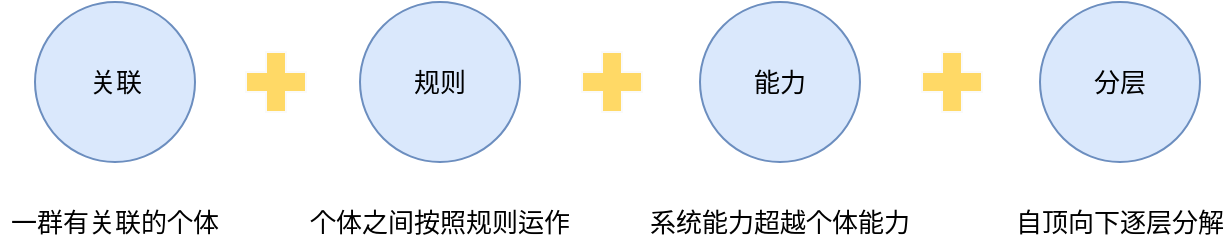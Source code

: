 <mxfile version="15.4.0" type="device" pages="5"><diagram id="l79EBCnRquOqUYOzMgao" name="Page-1"><mxGraphModel dx="1074" dy="954" grid="1" gridSize="10" guides="1" tooltips="1" connect="1" arrows="1" fold="1" page="1" pageScale="1" pageWidth="827" pageHeight="1169" math="0" shadow="0"><root><mxCell id="__NQ3CvlZ_4KNjWgx5ZP-0"/><mxCell id="__NQ3CvlZ_4KNjWgx5ZP-1" parent="__NQ3CvlZ_4KNjWgx5ZP-0"/><mxCell id="DGIhV122VWcw0DwpBVao-0" value="关联" style="ellipse;whiteSpace=wrap;html=1;aspect=fixed;strokeColor=#6c8ebf;fillColor=#dae8fc;fontFamily=微软雅黑;fontSize=13;flipH=1;" parent="__NQ3CvlZ_4KNjWgx5ZP-1" vertex="1"><mxGeometry x="117.5" y="370" width="80" height="80" as="geometry"/></mxCell><mxCell id="DGIhV122VWcw0DwpBVao-1" value="规则" style="ellipse;whiteSpace=wrap;html=1;aspect=fixed;strokeColor=#6c8ebf;fillColor=#dae8fc;fontFamily=微软雅黑;fontSize=13;flipH=1;" parent="__NQ3CvlZ_4KNjWgx5ZP-1" vertex="1"><mxGeometry x="280" y="370" width="80" height="80" as="geometry"/></mxCell><mxCell id="DGIhV122VWcw0DwpBVao-2" value="能力" style="ellipse;whiteSpace=wrap;html=1;aspect=fixed;strokeColor=#6c8ebf;fillColor=#dae8fc;fontFamily=微软雅黑;fontSize=13;flipH=1;" parent="__NQ3CvlZ_4KNjWgx5ZP-1" vertex="1"><mxGeometry x="450" y="370" width="80" height="80" as="geometry"/></mxCell><mxCell id="DGIhV122VWcw0DwpBVao-3" value="分层" style="ellipse;whiteSpace=wrap;html=1;aspect=fixed;strokeColor=#6c8ebf;fillColor=#dae8fc;fontFamily=微软雅黑;fontSize=13;flipH=1;" parent="__NQ3CvlZ_4KNjWgx5ZP-1" vertex="1"><mxGeometry x="620" y="370" width="80" height="80" as="geometry"/></mxCell><mxCell id="DGIhV122VWcw0DwpBVao-5" value="" style="shape=cross;whiteSpace=wrap;html=1;strokeColor=#FAFAFA;fontFamily=微软雅黑;fontSize=13;fillColor=#FFD966;size=0.333;" parent="__NQ3CvlZ_4KNjWgx5ZP-1" vertex="1"><mxGeometry x="223" y="395" width="30" height="30" as="geometry"/></mxCell><mxCell id="DGIhV122VWcw0DwpBVao-9" value="" style="shape=cross;whiteSpace=wrap;html=1;strokeColor=#FAFAFA;fontFamily=微软雅黑;fontSize=13;fillColor=#FFD966;size=0.333;" parent="__NQ3CvlZ_4KNjWgx5ZP-1" vertex="1"><mxGeometry x="391" y="395" width="30" height="30" as="geometry"/></mxCell><mxCell id="DGIhV122VWcw0DwpBVao-10" value="" style="shape=cross;whiteSpace=wrap;html=1;strokeColor=#FAFAFA;fontFamily=微软雅黑;fontSize=13;fillColor=#FFD966;size=0.333;" parent="__NQ3CvlZ_4KNjWgx5ZP-1" vertex="1"><mxGeometry x="561" y="395" width="30" height="30" as="geometry"/></mxCell><mxCell id="DGIhV122VWcw0DwpBVao-12" value="一群有关联的个体" style="text;html=1;strokeColor=none;fillColor=none;align=center;verticalAlign=middle;whiteSpace=wrap;rounded=0;fontFamily=微软雅黑;fontSize=13;" parent="__NQ3CvlZ_4KNjWgx5ZP-1" vertex="1"><mxGeometry x="100" y="470" width="115" height="20" as="geometry"/></mxCell><mxCell id="DGIhV122VWcw0DwpBVao-13" value="个体之间按照规则运作" style="text;html=1;strokeColor=none;fillColor=none;align=center;verticalAlign=middle;whiteSpace=wrap;rounded=0;fontFamily=微软雅黑;fontSize=13;" parent="__NQ3CvlZ_4KNjWgx5ZP-1" vertex="1"><mxGeometry x="250" y="470" width="140" height="20" as="geometry"/></mxCell><mxCell id="DGIhV122VWcw0DwpBVao-14" value="系统能力超越个体能力" style="text;html=1;strokeColor=none;fillColor=none;align=center;verticalAlign=middle;whiteSpace=wrap;rounded=0;fontFamily=微软雅黑;fontSize=13;" parent="__NQ3CvlZ_4KNjWgx5ZP-1" vertex="1"><mxGeometry x="420" y="470" width="140" height="20" as="geometry"/></mxCell><mxCell id="DGIhV122VWcw0DwpBVao-15" value="自顶向下逐层分解" style="text;html=1;strokeColor=none;fillColor=none;align=center;verticalAlign=middle;whiteSpace=wrap;rounded=0;fontFamily=微软雅黑;fontSize=13;" parent="__NQ3CvlZ_4KNjWgx5ZP-1" vertex="1"><mxGeometry x="605" y="470" width="110" height="20" as="geometry"/></mxCell></root></mxGraphModel></diagram><diagram id="OeYlO3w8YqdLQIUNh917" name="Page-2"><mxGraphModel dx="1074" dy="954" grid="1" gridSize="10" guides="1" tooltips="1" connect="1" arrows="1" fold="1" page="1" pageScale="1" pageWidth="827" pageHeight="1169" math="0" shadow="0"><root><mxCell id="0"/><mxCell id="1" parent="0"/><mxCell id="nJFTgEYY-PKeg7_LDqFs-1" value="系统" style="ellipse;whiteSpace=wrap;html=1;aspect=fixed;fillColor=#dae8fc;strokeColor=#6c8ebf;fontStyle=0;fontSize=13;fontFamily=微软雅黑;" parent="1" vertex="1"><mxGeometry x="70" y="380" width="80" height="80" as="geometry"/></mxCell><mxCell id="nJFTgEYY-PKeg7_LDqFs-2" value="模块" style="rounded=0;whiteSpace=wrap;html=1;fillColor=#dae8fc;strokeColor=#6c8ebf;fontStyle=0;fontSize=13;fontFamily=微软雅黑;" parent="1" vertex="1"><mxGeometry x="310" y="347.5" width="120" height="35" as="geometry"/></mxCell><mxCell id="nJFTgEYY-PKeg7_LDqFs-3" value="组件" style="rounded=0;whiteSpace=wrap;html=1;fillColor=#dae8fc;strokeColor=#6c8ebf;fontStyle=0;fontSize=13;fontFamily=微软雅黑;" parent="1" vertex="1"><mxGeometry x="310" y="457.5" width="120" height="35" as="geometry"/></mxCell><mxCell id="nJFTgEYY-PKeg7_LDqFs-4" value="职责分离" style="rounded=0;whiteSpace=wrap;html=1;fillColor=#dae8fc;strokeColor=#6c8ebf;fontStyle=0;fontSize=13;fontFamily=微软雅黑;" parent="1" vertex="1"><mxGeometry x="550" y="347.5" width="120" height="35" as="geometry"/></mxCell><mxCell id="nJFTgEYY-PKeg7_LDqFs-5" value="单元复用" style="rounded=0;whiteSpace=wrap;html=1;fillColor=#dae8fc;strokeColor=#6c8ebf;fontStyle=0;fontSize=13;fontFamily=微软雅黑;" parent="1" vertex="1"><mxGeometry x="550" y="457.5" width="120" height="35" as="geometry"/></mxCell><mxCell id="nJFTgEYY-PKeg7_LDqFs-6" value="" style="endArrow=block;html=1;exitX=1;exitY=0.5;exitDx=0;exitDy=0;entryX=0;entryY=0.5;entryDx=0;entryDy=0;endFill=1;strokeWidth=1;edgeStyle=orthogonalEdgeStyle;rounded=0;strokeColor=#FFB570;" parent="1" source="nJFTgEYY-PKeg7_LDqFs-1" target="nJFTgEYY-PKeg7_LDqFs-2" edge="1"><mxGeometry width="50" height="50" relative="1" as="geometry"><mxPoint x="390" y="510" as="sourcePoint"/><mxPoint x="440" y="460" as="targetPoint"/><Array as="points"><mxPoint x="190" y="420"/><mxPoint x="190" y="365"/></Array></mxGeometry></mxCell><mxCell id="nJFTgEYY-PKeg7_LDqFs-7" value="" style="endArrow=block;html=1;exitX=1;exitY=0.5;exitDx=0;exitDy=0;entryX=0;entryY=0.5;entryDx=0;entryDy=0;endFill=1;edgeStyle=orthogonalEdgeStyle;rounded=0;strokeWidth=1;strokeColor=#FFB570;" parent="1" source="nJFTgEYY-PKeg7_LDqFs-1" target="nJFTgEYY-PKeg7_LDqFs-3" edge="1"><mxGeometry width="50" height="50" relative="1" as="geometry"><mxPoint x="170" y="440" as="sourcePoint"/><mxPoint x="320" y="370" as="targetPoint"/><Array as="points"><mxPoint x="190" y="420"/><mxPoint x="190" y="475"/></Array></mxGeometry></mxCell><mxCell id="nJFTgEYY-PKeg7_LDqFs-8" value="" style="endArrow=none;dashed=1;html=1;strokeWidth=1;entryX=0;entryY=0.5;entryDx=0;entryDy=0;exitX=1;exitY=0.5;exitDx=0;exitDy=0;" parent="1" source="nJFTgEYY-PKeg7_LDqFs-2" target="nJFTgEYY-PKeg7_LDqFs-4" edge="1"><mxGeometry width="50" height="50" relative="1" as="geometry"><mxPoint x="390" y="510" as="sourcePoint"/><mxPoint x="440" y="460" as="targetPoint"/></mxGeometry></mxCell><mxCell id="nJFTgEYY-PKeg7_LDqFs-9" value="" style="endArrow=none;dashed=1;html=1;strokeWidth=1;entryX=0;entryY=0.5;entryDx=0;entryDy=0;exitX=1;exitY=0.5;exitDx=0;exitDy=0;" parent="1" source="nJFTgEYY-PKeg7_LDqFs-3" target="nJFTgEYY-PKeg7_LDqFs-5" edge="1"><mxGeometry width="50" height="50" relative="1" as="geometry"><mxPoint x="440" y="370" as="sourcePoint"/><mxPoint x="610" y="370" as="targetPoint"/></mxGeometry></mxCell><mxCell id="nJFTgEYY-PKeg7_LDqFs-10" value="逻辑拆分" style="text;html=1;strokeColor=none;fillColor=none;align=center;verticalAlign=middle;whiteSpace=wrap;rounded=0;fontFamily=微软雅黑;fontSize=13;" parent="1" vertex="1"><mxGeometry x="220" y="340" width="60" height="20" as="geometry"/></mxCell><mxCell id="nJFTgEYY-PKeg7_LDqFs-11" value="物理拆分" style="text;html=1;strokeColor=none;fillColor=none;align=center;verticalAlign=middle;whiteSpace=wrap;rounded=0;fontFamily=微软雅黑;fontSize=13;" parent="1" vertex="1"><mxGeometry x="220" y="450" width="60" height="20" as="geometry"/></mxCell></root></mxGraphModel></diagram><diagram id="DEzeftglYleX-2zC0fI8" name="Page-3"><mxGraphModel dx="1074" dy="954" grid="1" gridSize="10" guides="1" tooltips="1" connect="1" arrows="1" fold="1" page="1" pageScale="1" pageWidth="827" pageHeight="1169" math="0" shadow="0"><root><mxCell id="URKbfXQ24xKLKMl7zHq_-0"/><mxCell id="URKbfXQ24xKLKMl7zHq_-1" parent="URKbfXQ24xKLKMl7zHq_-0"/><mxCell id="URKbfXQ24xKLKMl7zHq_-2" value="软件框架（Framework）" style="rounded=1;whiteSpace=wrap;html=1;verticalAlign=top;fontFamily=微软雅黑;fillColor=#f5f5f5;strokeColor=#666666;fontSize=13;fontColor=#FFB570;" vertex="1" parent="URKbfXQ24xKLKMl7zHq_-1"><mxGeometry x="40" y="410" width="346" height="110" as="geometry"/></mxCell><mxCell id="URKbfXQ24xKLKMl7zHq_-6" value="软件架构（Architecture）" style="rounded=1;whiteSpace=wrap;html=1;verticalAlign=top;fontFamily=微软雅黑;fillColor=#f5f5f5;strokeColor=#666666;fontSize=13;fontColor=#FFB570;" vertex="1" parent="URKbfXQ24xKLKMl7zHq_-1"><mxGeometry x="414" y="410" width="346" height="110" as="geometry"/></mxCell><mxCell id="URKbfXQ24xKLKMl7zHq_-10" value="&lt;span style=&quot;font-size: 13px;&quot;&gt;组件规范&lt;/span&gt;" style="rounded=1;whiteSpace=wrap;html=1;fontFamily=微软雅黑;strokeColor=#6c8ebf;fillColor=#dae8fc;fontSize=13;" vertex="1" parent="URKbfXQ24xKLKMl7zHq_-1"><mxGeometry x="70" y="470" width="90" height="30" as="geometry"/></mxCell><mxCell id="URKbfXQ24xKLKMl7zHq_-11" value="&lt;span style=&quot;font-size: 13px;&quot;&gt;软件产品&lt;/span&gt;" style="rounded=1;whiteSpace=wrap;html=1;fontFamily=微软雅黑;fillColor=#dae8fc;strokeColor=#6c8ebf;fontSize=13;" vertex="1" parent="URKbfXQ24xKLKMl7zHq_-1"><mxGeometry x="270" y="470" width="90" height="30" as="geometry"/></mxCell><mxCell id="URKbfXQ24xKLKMl7zHq_-12" value="&lt;span style=&quot;font-size: 13px;&quot;&gt;结构&lt;/span&gt;" style="rounded=1;whiteSpace=wrap;html=1;flipH=1;fontFamily=微软雅黑;fillColor=#dae8fc;strokeColor=#6c8ebf;fontSize=13;" vertex="1" parent="URKbfXQ24xKLKMl7zHq_-1"><mxGeometry x="430" y="470" width="90" height="30" as="geometry"/></mxCell><mxCell id="URKbfXQ24xKLKMl7zHq_-13" value="&lt;span style=&quot;font-size: 13px;&quot;&gt;准则&lt;/span&gt;" style="rounded=1;whiteSpace=wrap;html=1;flipH=1;fontFamily=微软雅黑;fillColor=#dae8fc;strokeColor=#6c8ebf;fontSize=13;" vertex="1" parent="URKbfXQ24xKLKMl7zHq_-1"><mxGeometry x="540" y="470" width="90" height="30" as="geometry"/></mxCell><mxCell id="URKbfXQ24xKLKMl7zHq_-14" value="&lt;span style=&quot;font-size: 13px;&quot;&gt;描述&lt;/span&gt;" style="rounded=1;whiteSpace=wrap;html=1;flipH=1;fontFamily=微软雅黑;fillColor=#dae8fc;strokeColor=#6c8ebf;fontSize=13;" vertex="1" parent="URKbfXQ24xKLKMl7zHq_-1"><mxGeometry x="650" y="470" width="90" height="30" as="geometry"/></mxCell></root></mxGraphModel></diagram><diagram id="VdJH9R-bmKPcyCYkNYtQ" name="Page-4"><mxGraphModel dx="1074" dy="954" grid="1" gridSize="10" guides="1" tooltips="1" connect="1" arrows="1" fold="1" page="1" pageScale="1" pageWidth="827" pageHeight="1169" math="0" shadow="0"><root><mxCell id="K1pA_wWd42oL-OzgkHjX-0"/><mxCell id="K1pA_wWd42oL-OzgkHjX-1" parent="K1pA_wWd42oL-OzgkHjX-0"/><mxCell id="K1pA_wWd42oL-OzgkHjX-2" value="顶层&lt;br&gt;结构&lt;br&gt;Rank" style="ellipse;whiteSpace=wrap;html=1;aspect=fixed;strokeColor=#6c8ebf;fillColor=#dae8fc;fontFamily=微软雅黑;fontSize=13;flipH=1;" vertex="1" parent="K1pA_wWd42oL-OzgkHjX-1"><mxGeometry x="117.5" y="370" width="80" height="80" as="geometry"/></mxCell><mxCell id="K1pA_wWd42oL-OzgkHjX-3" value="角色&lt;br&gt;组成&lt;br&gt;Role" style="ellipse;whiteSpace=wrap;html=1;aspect=fixed;strokeColor=#6c8ebf;fillColor=#dae8fc;fontFamily=微软雅黑;fontSize=13;flipH=1;" vertex="1" parent="K1pA_wWd42oL-OzgkHjX-1"><mxGeometry x="280" y="370" width="80" height="80" as="geometry"/></mxCell><mxCell id="K1pA_wWd42oL-OzgkHjX-4" value="角色&lt;br&gt;关系&lt;br&gt;Relation" style="ellipse;whiteSpace=wrap;html=1;aspect=fixed;strokeColor=#6c8ebf;fillColor=#dae8fc;fontFamily=微软雅黑;fontSize=13;flipH=1;" vertex="1" parent="K1pA_wWd42oL-OzgkHjX-1"><mxGeometry x="450" y="370" width="80" height="80" as="geometry"/></mxCell><mxCell id="K1pA_wWd42oL-OzgkHjX-5" value="运作&lt;br&gt;规则&lt;br&gt;Rule" style="ellipse;whiteSpace=wrap;html=1;aspect=fixed;strokeColor=#ae4132;fillColor=#fad9d5;fontFamily=微软雅黑;fontSize=13;flipH=1;" vertex="1" parent="K1pA_wWd42oL-OzgkHjX-1"><mxGeometry x="620" y="370" width="80" height="80" as="geometry"/></mxCell><mxCell id="K1pA_wWd42oL-OzgkHjX-6" value="" style="shape=cross;whiteSpace=wrap;html=1;strokeColor=#FAFAFA;fontFamily=微软雅黑;fontSize=13;fillColor=#FFD966;size=0.333;" vertex="1" parent="K1pA_wWd42oL-OzgkHjX-1"><mxGeometry x="223" y="395" width="30" height="30" as="geometry"/></mxCell><mxCell id="K1pA_wWd42oL-OzgkHjX-7" value="" style="shape=cross;whiteSpace=wrap;html=1;strokeColor=#FAFAFA;fontFamily=微软雅黑;fontSize=13;fillColor=#FFD966;size=0.333;" vertex="1" parent="K1pA_wWd42oL-OzgkHjX-1"><mxGeometry x="391" y="395" width="30" height="30" as="geometry"/></mxCell><mxCell id="K1pA_wWd42oL-OzgkHjX-8" value="" style="shape=cross;whiteSpace=wrap;html=1;strokeColor=#FAFAFA;fontFamily=微软雅黑;fontSize=13;fillColor=#FFD966;size=0.333;" vertex="1" parent="K1pA_wWd42oL-OzgkHjX-1"><mxGeometry x="561" y="395" width="30" height="30" as="geometry"/></mxCell><mxCell id="K1pA_wWd42oL-OzgkHjX-9" value="架构是分层的" style="text;html=1;strokeColor=none;fillColor=none;align=center;verticalAlign=middle;whiteSpace=wrap;rounded=0;fontFamily=微软雅黑;fontSize=13;" vertex="1" parent="K1pA_wWd42oL-OzgkHjX-1"><mxGeometry x="100" y="470" width="115" height="20" as="geometry"/></mxCell><mxCell id="K1pA_wWd42oL-OzgkHjX-10" value="系统包含哪些角色" style="text;html=1;strokeColor=none;fillColor=none;align=center;verticalAlign=middle;whiteSpace=wrap;rounded=0;fontFamily=微软雅黑;fontSize=13;" vertex="1" parent="K1pA_wWd42oL-OzgkHjX-1"><mxGeometry x="250" y="470" width="140" height="20" as="geometry"/></mxCell><mxCell id="K1pA_wWd42oL-OzgkHjX-11" value="角色之间的关系" style="text;html=1;strokeColor=none;fillColor=none;align=center;verticalAlign=middle;whiteSpace=wrap;rounded=0;fontFamily=微软雅黑;fontSize=13;" vertex="1" parent="K1pA_wWd42oL-OzgkHjX-1"><mxGeometry x="420" y="470" width="140" height="20" as="geometry"/></mxCell><mxCell id="K1pA_wWd42oL-OzgkHjX-12" value="角色如何协作完成系统功能" style="text;html=1;strokeColor=none;fillColor=none;align=center;verticalAlign=middle;whiteSpace=wrap;rounded=0;fontFamily=微软雅黑;fontSize=13;" vertex="1" parent="K1pA_wWd42oL-OzgkHjX-1"><mxGeometry x="577.5" y="470" width="165" height="20" as="geometry"/></mxCell></root></mxGraphModel></diagram><diagram id="iKGv--wtB6vuVUfPW7F4" name="Page-5"><mxGraphModel dx="1074" dy="954" grid="1" gridSize="10" guides="1" tooltips="1" connect="1" arrows="1" fold="1" page="1" pageScale="1" pageWidth="827" pageHeight="1169" math="0" shadow="0"><root><mxCell id="9LKPL8w3n0i5z17dlqkt-0"/><mxCell id="9LKPL8w3n0i5z17dlqkt-1" parent="9LKPL8w3n0i5z17dlqkt-0"/><mxCell id="9LKPL8w3n0i5z17dlqkt-2" value="4R架构" style="ellipse;whiteSpace=wrap;html=1;aspect=fixed;strokeColor=#6c8ebf;fillColor=#dae8fc;fontFamily=微软雅黑;fontSize=13;" vertex="1" parent="9LKPL8w3n0i5z17dlqkt-1"><mxGeometry x="370" y="440" width="80" height="80" as="geometry"/></mxCell><mxCell id="9LKPL8w3n0i5z17dlqkt-3" value="架构师&lt;br&gt;职责" style="ellipse;whiteSpace=wrap;html=1;aspect=fixed;strokeColor=#6c8ebf;fillColor=#dae8fc;fontFamily=微软雅黑;fontSize=13;" vertex="1" parent="9LKPL8w3n0i5z17dlqkt-1"><mxGeometry x="240" y="580" width="80" height="80" as="geometry"/></mxCell><mxCell id="9LKPL8w3n0i5z17dlqkt-4" value="架构文档&lt;br&gt;内容" style="ellipse;whiteSpace=wrap;html=1;aspect=fixed;strokeColor=#6c8ebf;fillColor=#dae8fc;fontFamily=微软雅黑;fontSize=13;" vertex="1" parent="9LKPL8w3n0i5z17dlqkt-1"><mxGeometry x="370" y="580" width="80" height="80" as="geometry"/></mxCell><mxCell id="9LKPL8w3n0i5z17dlqkt-5" value="如何学习&lt;br&gt;架构" style="ellipse;whiteSpace=wrap;html=1;aspect=fixed;strokeColor=#6c8ebf;fillColor=#dae8fc;fontFamily=微软雅黑;fontSize=13;" vertex="1" parent="9LKPL8w3n0i5z17dlqkt-1"><mxGeometry x="500" y="580" width="80" height="80" as="geometry"/></mxCell><mxCell id="9LKPL8w3n0i5z17dlqkt-6" value="&lt;span&gt;1. 确定层级&lt;/span&gt;&lt;br&gt;&lt;span&gt;2. 拆解角色&lt;/span&gt;&lt;br&gt;&lt;span&gt;3. 定义关系&lt;/span&gt;&lt;br&gt;&lt;span&gt;4. 设计规则&lt;/span&gt;" style="text;html=1;strokeColor=none;fillColor=none;align=left;verticalAlign=middle;whiteSpace=wrap;rounded=0;fontFamily=微软雅黑;fontSize=13;fontColor=#000000;" vertex="1" parent="9LKPL8w3n0i5z17dlqkt-1"><mxGeometry x="240" y="670" width="80" height="70" as="geometry"/></mxCell><mxCell id="9LKPL8w3n0i5z17dlqkt-7" value="&lt;span&gt;1. 指定层级&lt;/span&gt;&lt;br&gt;&lt;span&gt;2. 描述角色&lt;/span&gt;&lt;br&gt;&lt;span&gt;3. 定义关系&lt;/span&gt;&lt;br&gt;&lt;span&gt;4. 展现规则&lt;/span&gt;" style="text;html=1;strokeColor=none;fillColor=none;align=left;verticalAlign=middle;whiteSpace=wrap;rounded=0;fontFamily=微软雅黑;fontSize=13;fontColor=#000000;" vertex="1" parent="9LKPL8w3n0i5z17dlqkt-1"><mxGeometry x="370" y="670" width="80" height="70" as="geometry"/></mxCell><mxCell id="9LKPL8w3n0i5z17dlqkt-8" value="&lt;span&gt;1. 自顶向下学习&lt;/span&gt;&lt;br&gt;&lt;span&gt;2. 角色有哪些？&lt;/span&gt;&lt;br&gt;&lt;span&gt;3. 角色关系如何&lt;/span&gt;&lt;br&gt;&lt;span&gt;4. 运作规则是什么？&lt;/span&gt;" style="text;html=1;strokeColor=none;fillColor=none;align=left;verticalAlign=middle;whiteSpace=wrap;rounded=0;fontFamily=微软雅黑;fontSize=13;fontColor=#000000;" vertex="1" parent="9LKPL8w3n0i5z17dlqkt-1"><mxGeometry x="500" y="670" width="130" height="70" as="geometry"/></mxCell><mxCell id="9LKPL8w3n0i5z17dlqkt-9" value="" style="endArrow=block;html=1;fontFamily=微软雅黑;fontSize=13;fontColor=#000000;exitX=0.5;exitY=1;exitDx=0;exitDy=0;entryX=0.5;entryY=0;entryDx=0;entryDy=0;strokeWidth=2;endFill=1;dashed=1;strokeColor=#FFB570;" edge="1" parent="9LKPL8w3n0i5z17dlqkt-1" source="9LKPL8w3n0i5z17dlqkt-2" target="9LKPL8w3n0i5z17dlqkt-4"><mxGeometry width="50" height="50" relative="1" as="geometry"><mxPoint x="390" y="600" as="sourcePoint"/><mxPoint x="440" y="550" as="targetPoint"/></mxGeometry></mxCell><mxCell id="9LKPL8w3n0i5z17dlqkt-10" value="" style="endArrow=block;html=1;fontFamily=微软雅黑;fontSize=13;fontColor=#000000;exitX=0.5;exitY=1;exitDx=0;exitDy=0;entryX=0.5;entryY=0;entryDx=0;entryDy=0;strokeWidth=2;endFill=1;dashed=1;edgeStyle=orthogonalEdgeStyle;rounded=0;strokeColor=#FFB570;" edge="1" parent="9LKPL8w3n0i5z17dlqkt-1" source="9LKPL8w3n0i5z17dlqkt-2" target="9LKPL8w3n0i5z17dlqkt-5"><mxGeometry width="50" height="50" relative="1" as="geometry"><mxPoint x="420" y="530" as="sourcePoint"/><mxPoint x="420" y="585" as="targetPoint"/></mxGeometry></mxCell><mxCell id="9LKPL8w3n0i5z17dlqkt-11" value="" style="endArrow=block;html=1;fontFamily=微软雅黑;fontSize=13;fontColor=#000000;entryX=0.5;entryY=0;entryDx=0;entryDy=0;strokeWidth=2;endFill=1;dashed=1;edgeStyle=orthogonalEdgeStyle;rounded=0;strokeColor=#FFB570;" edge="1" parent="9LKPL8w3n0i5z17dlqkt-1" target="9LKPL8w3n0i5z17dlqkt-3"><mxGeometry width="50" height="50" relative="1" as="geometry"><mxPoint x="410" y="520" as="sourcePoint"/><mxPoint x="430" y="595" as="targetPoint"/><Array as="points"><mxPoint x="410" y="550"/><mxPoint x="280" y="550"/></Array></mxGeometry></mxCell></root></mxGraphModel></diagram></mxfile>